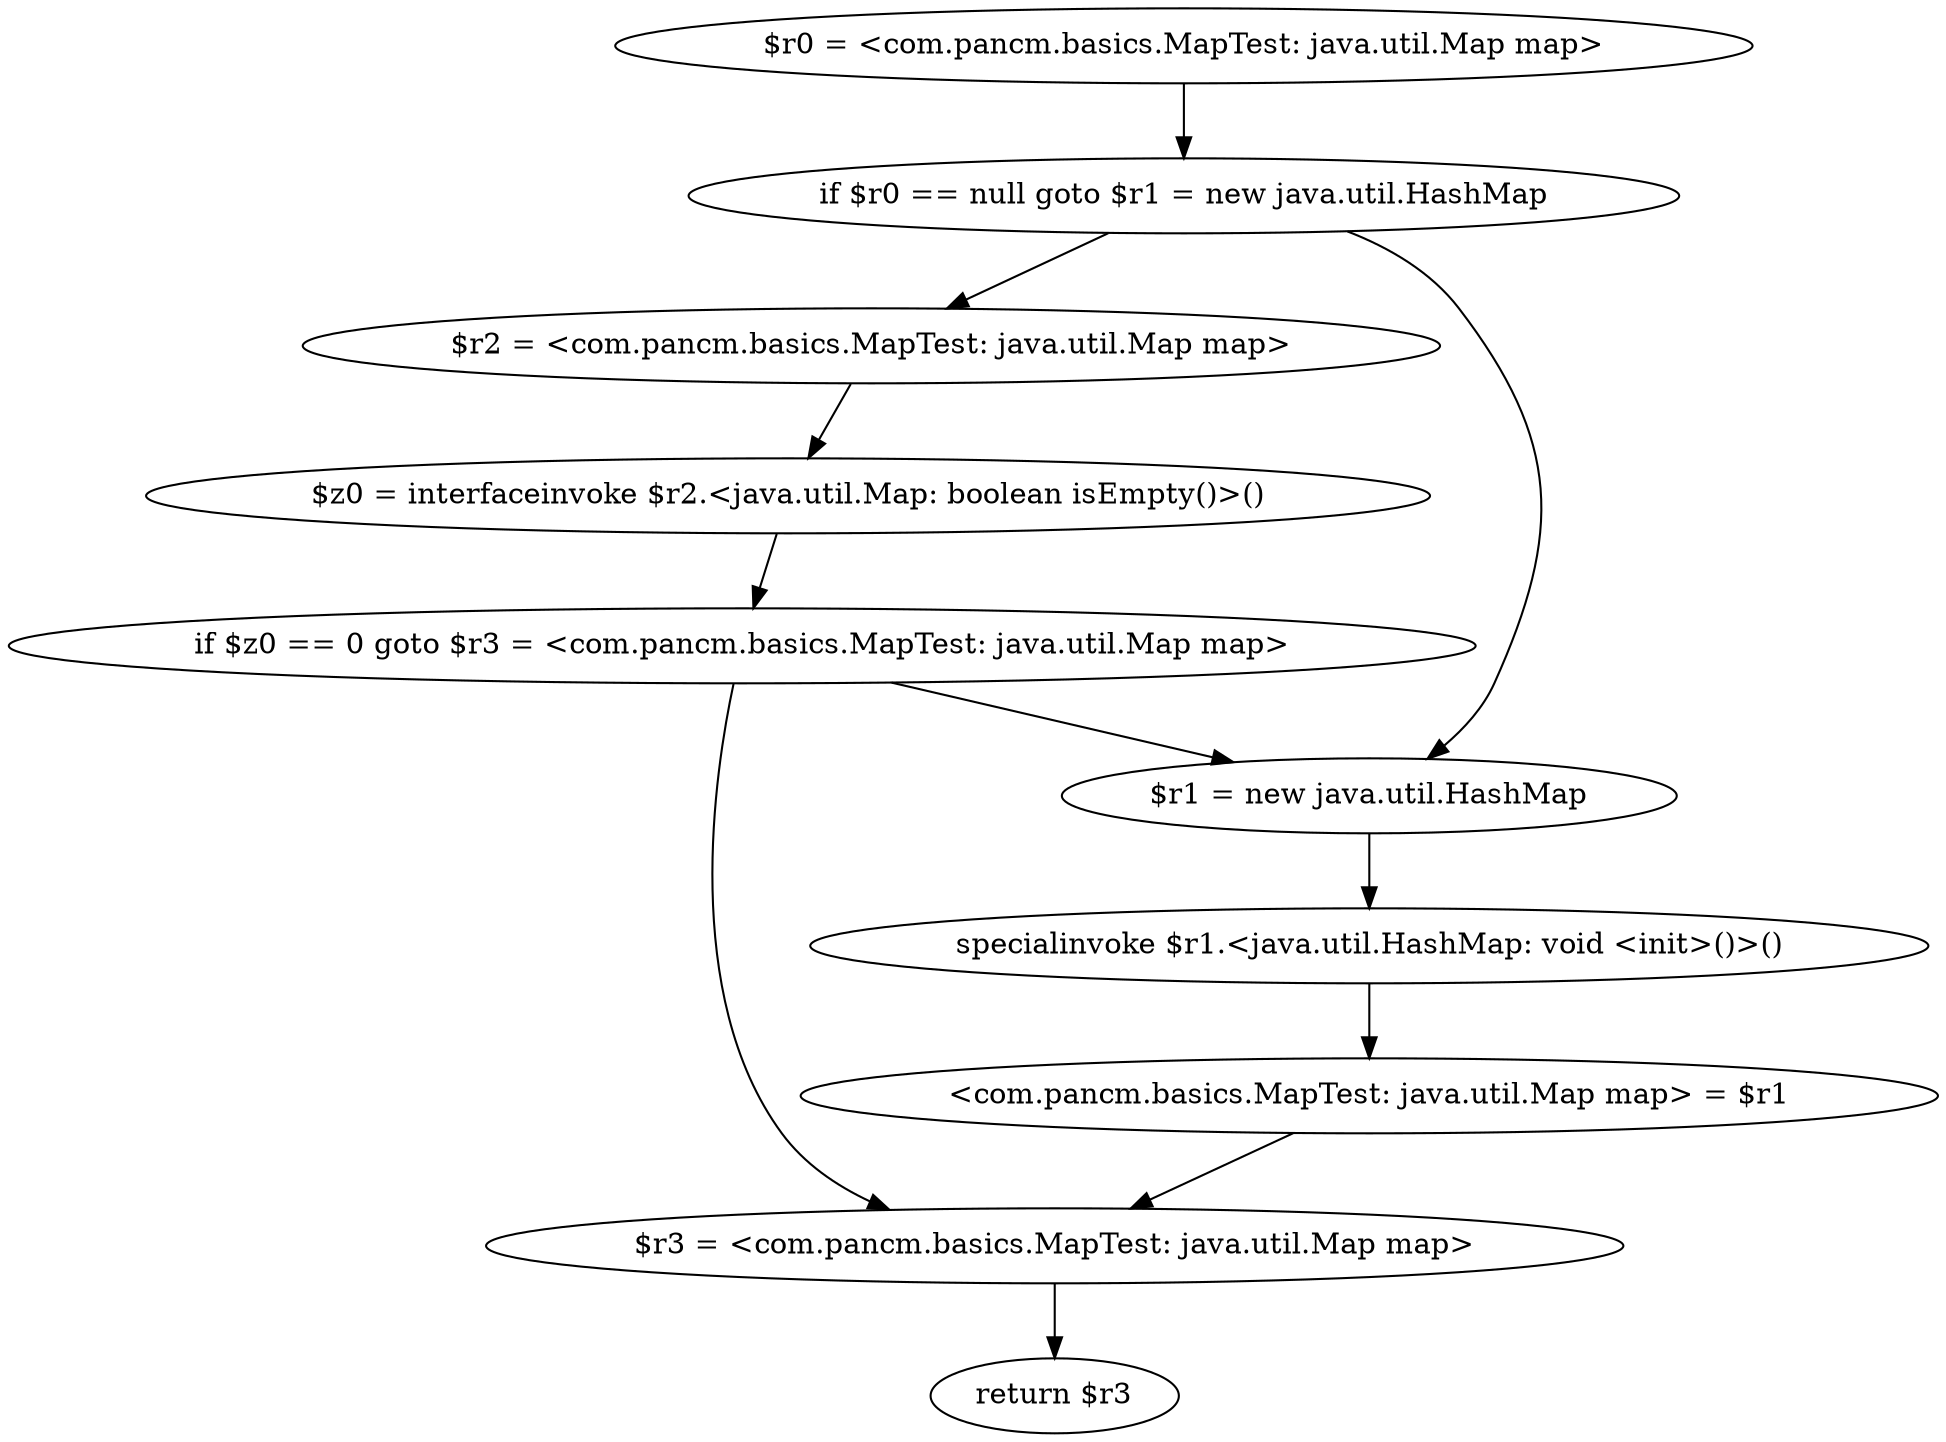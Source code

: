 digraph "unitGraph" {
    "$r0 = <com.pancm.basics.MapTest: java.util.Map map>"
    "if $r0 == null goto $r1 = new java.util.HashMap"
    "$r2 = <com.pancm.basics.MapTest: java.util.Map map>"
    "$z0 = interfaceinvoke $r2.<java.util.Map: boolean isEmpty()>()"
    "if $z0 == 0 goto $r3 = <com.pancm.basics.MapTest: java.util.Map map>"
    "$r1 = new java.util.HashMap"
    "specialinvoke $r1.<java.util.HashMap: void <init>()>()"
    "<com.pancm.basics.MapTest: java.util.Map map> = $r1"
    "$r3 = <com.pancm.basics.MapTest: java.util.Map map>"
    "return $r3"
    "$r0 = <com.pancm.basics.MapTest: java.util.Map map>"->"if $r0 == null goto $r1 = new java.util.HashMap";
    "if $r0 == null goto $r1 = new java.util.HashMap"->"$r2 = <com.pancm.basics.MapTest: java.util.Map map>";
    "if $r0 == null goto $r1 = new java.util.HashMap"->"$r1 = new java.util.HashMap";
    "$r2 = <com.pancm.basics.MapTest: java.util.Map map>"->"$z0 = interfaceinvoke $r2.<java.util.Map: boolean isEmpty()>()";
    "$z0 = interfaceinvoke $r2.<java.util.Map: boolean isEmpty()>()"->"if $z0 == 0 goto $r3 = <com.pancm.basics.MapTest: java.util.Map map>";
    "if $z0 == 0 goto $r3 = <com.pancm.basics.MapTest: java.util.Map map>"->"$r1 = new java.util.HashMap";
    "if $z0 == 0 goto $r3 = <com.pancm.basics.MapTest: java.util.Map map>"->"$r3 = <com.pancm.basics.MapTest: java.util.Map map>";
    "$r1 = new java.util.HashMap"->"specialinvoke $r1.<java.util.HashMap: void <init>()>()";
    "specialinvoke $r1.<java.util.HashMap: void <init>()>()"->"<com.pancm.basics.MapTest: java.util.Map map> = $r1";
    "<com.pancm.basics.MapTest: java.util.Map map> = $r1"->"$r3 = <com.pancm.basics.MapTest: java.util.Map map>";
    "$r3 = <com.pancm.basics.MapTest: java.util.Map map>"->"return $r3";
}
